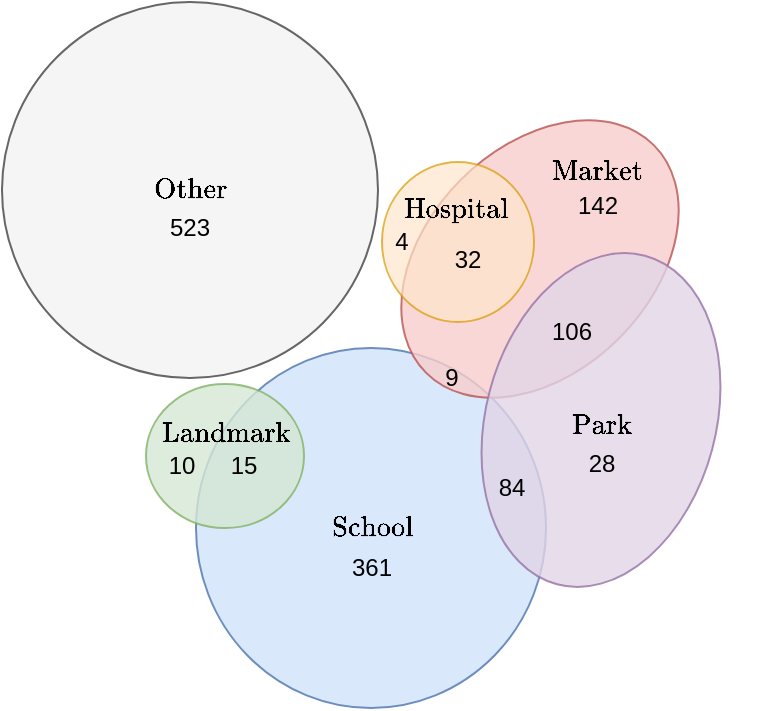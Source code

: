 <mxfile version="18.0.7" type="device"><diagram id="AmDZlN_8b6B3aT3WaTF9" name="Page-1"><mxGraphModel dx="779" dy="478" grid="1" gridSize="10" guides="1" tooltips="1" connect="1" arrows="1" fold="1" page="1" pageScale="1" pageWidth="1169" pageHeight="827" math="1" shadow="0"><root><mxCell id="0"/><mxCell id="1" parent="0"/><mxCell id="0gFHi6ll06mfFlxSmcVB-4" value="" style="ellipse;whiteSpace=wrap;html=1;fillColor=#dae8fc;strokeColor=#6c8ebf;strokeWidth=1;" parent="1" vertex="1"><mxGeometry x="387" y="400" width="175" height="180" as="geometry"/></mxCell><mxCell id="0gFHi6ll06mfFlxSmcVB-1" value="" style="ellipse;whiteSpace=wrap;html=1;fillColor=#f8cecc;rotation=45;strokeColor=#b85450;opacity=80;strokeWidth=1;" parent="1" vertex="1"><mxGeometry x="503" y="275" width="112" height="161" as="geometry"/></mxCell><mxCell id="0gFHi6ll06mfFlxSmcVB-2" value="" style="ellipse;whiteSpace=wrap;html=1;fillColor=#ffe6cc;strokeColor=#d79b00;opacity=70;strokeWidth=1;" parent="1" vertex="1"><mxGeometry x="480" y="307" width="76" height="80" as="geometry"/></mxCell><mxCell id="0gFHi6ll06mfFlxSmcVB-3" value="" style="ellipse;whiteSpace=wrap;html=1;fillColor=#e1d5e7;rotation=15;strokeColor=#9673a6;opacity=80;strokeWidth=1;" parent="1" vertex="1"><mxGeometry x="532" y="351" width="115" height="170" as="geometry"/></mxCell><mxCell id="0gFHi6ll06mfFlxSmcVB-7" value="" style="ellipse;whiteSpace=wrap;html=1;fillColor=#d5e8d4;strokeColor=#82b366;opacity=80;strokeWidth=1;" parent="1" vertex="1"><mxGeometry x="362" y="418" width="79" height="72" as="geometry"/></mxCell><mxCell id="0gFHi6ll06mfFlxSmcVB-8" value="" style="ellipse;whiteSpace=wrap;html=1;fillColor=#f5f5f5;fontColor=#333333;strokeColor=#666666;strokeWidth=1;" parent="1" vertex="1"><mxGeometry x="290" y="227" width="188" height="188" as="geometry"/></mxCell><mxCell id="0gFHi6ll06mfFlxSmcVB-9" value="$$\text{Market}$$" style="text;html=1;strokeColor=none;fillColor=none;align=center;verticalAlign=middle;whiteSpace=wrap;rounded=0;strokeWidth=1;" parent="1" vertex="1"><mxGeometry x="557.5" y="297" width="60" height="30" as="geometry"/></mxCell><mxCell id="0gFHi6ll06mfFlxSmcVB-10" value="$$\text{Hospital}$$" style="text;html=1;strokeColor=none;fillColor=none;align=center;verticalAlign=middle;whiteSpace=wrap;rounded=0;strokeWidth=1;" parent="1" vertex="1"><mxGeometry x="487" y="316" width="60" height="30" as="geometry"/></mxCell><mxCell id="0gFHi6ll06mfFlxSmcVB-11" value="$$\text{Park}$$" style="text;html=1;strokeColor=none;fillColor=none;align=center;verticalAlign=middle;whiteSpace=wrap;rounded=0;strokeWidth=1;" parent="1" vertex="1"><mxGeometry x="560" y="424" width="60" height="30" as="geometry"/></mxCell><mxCell id="0gFHi6ll06mfFlxSmcVB-12" value="$$\text{School}$$" style="text;html=1;strokeColor=none;fillColor=none;align=center;verticalAlign=middle;whiteSpace=wrap;rounded=0;strokeWidth=1;" parent="1" vertex="1"><mxGeometry x="444.5" y="475" width="60" height="30" as="geometry"/></mxCell><mxCell id="0gFHi6ll06mfFlxSmcVB-13" value="$$\text{Landmark}$$" style="text;html=1;strokeColor=none;fillColor=none;align=center;verticalAlign=middle;whiteSpace=wrap;rounded=0;strokeWidth=1;" parent="1" vertex="1"><mxGeometry x="371.5" y="428" width="60" height="30" as="geometry"/></mxCell><mxCell id="0gFHi6ll06mfFlxSmcVB-14" value="$$\text{Other}$$" style="text;html=1;strokeColor=none;fillColor=none;align=center;verticalAlign=middle;whiteSpace=wrap;rounded=0;strokeWidth=1;" parent="1" vertex="1"><mxGeometry x="354" y="306" width="60" height="30" as="geometry"/></mxCell><mxCell id="0gFHi6ll06mfFlxSmcVB-15" value="106" style="text;html=1;strokeColor=none;fillColor=none;align=center;verticalAlign=middle;whiteSpace=wrap;rounded=0;strokeWidth=1;" parent="1" vertex="1"><mxGeometry x="545" y="377" width="60" height="30" as="geometry"/></mxCell><mxCell id="0gFHi6ll06mfFlxSmcVB-16" value="9" style="text;html=1;strokeColor=none;fillColor=none;align=center;verticalAlign=middle;whiteSpace=wrap;rounded=0;strokeWidth=1;" parent="1" vertex="1"><mxGeometry x="485" y="400" width="60" height="30" as="geometry"/></mxCell><mxCell id="0gFHi6ll06mfFlxSmcVB-17" value="32" style="text;html=1;strokeColor=none;fillColor=none;align=center;verticalAlign=middle;whiteSpace=wrap;rounded=0;strokeWidth=1;" parent="1" vertex="1"><mxGeometry x="493" y="340.5" width="60" height="30" as="geometry"/></mxCell><mxCell id="0gFHi6ll06mfFlxSmcVB-18" value="84" style="text;html=1;strokeColor=none;fillColor=none;align=center;verticalAlign=middle;whiteSpace=wrap;rounded=0;strokeWidth=1;" parent="1" vertex="1"><mxGeometry x="515" y="455" width="60" height="30" as="geometry"/></mxCell><mxCell id="0gFHi6ll06mfFlxSmcVB-19" value="15" style="text;html=1;strokeColor=none;fillColor=none;align=center;verticalAlign=middle;whiteSpace=wrap;rounded=0;strokeWidth=1;" parent="1" vertex="1"><mxGeometry x="381" y="444" width="60" height="30" as="geometry"/></mxCell><mxCell id="0gFHi6ll06mfFlxSmcVB-20" value="142" style="text;html=1;strokeColor=none;fillColor=none;align=center;verticalAlign=middle;whiteSpace=wrap;rounded=0;strokeWidth=1;" parent="1" vertex="1"><mxGeometry x="558" y="314" width="60" height="30" as="geometry"/></mxCell><mxCell id="0gFHi6ll06mfFlxSmcVB-21" value="4" style="text;html=1;strokeColor=none;fillColor=none;align=center;verticalAlign=middle;whiteSpace=wrap;rounded=0;strokeWidth=1;" parent="1" vertex="1"><mxGeometry x="460" y="332" width="60" height="30" as="geometry"/></mxCell><mxCell id="0gFHi6ll06mfFlxSmcVB-22" value="361" style="text;html=1;strokeColor=none;fillColor=none;align=center;verticalAlign=middle;whiteSpace=wrap;rounded=0;strokeWidth=1;" parent="1" vertex="1"><mxGeometry x="444.5" y="495" width="60" height="30" as="geometry"/></mxCell><mxCell id="0gFHi6ll06mfFlxSmcVB-23" value="28" style="text;html=1;strokeColor=none;fillColor=none;align=center;verticalAlign=middle;whiteSpace=wrap;rounded=0;strokeWidth=1;" parent="1" vertex="1"><mxGeometry x="560" y="443" width="60" height="30" as="geometry"/></mxCell><mxCell id="0gFHi6ll06mfFlxSmcVB-24" value="10" style="text;html=1;strokeColor=none;fillColor=none;align=center;verticalAlign=middle;whiteSpace=wrap;rounded=0;strokeWidth=1;" parent="1" vertex="1"><mxGeometry x="350" y="444" width="60" height="30" as="geometry"/></mxCell><mxCell id="0gFHi6ll06mfFlxSmcVB-25" value="523" style="text;html=1;strokeColor=none;fillColor=none;align=center;verticalAlign=middle;whiteSpace=wrap;rounded=0;strokeWidth=1;" parent="1" vertex="1"><mxGeometry x="354" y="325" width="60" height="30" as="geometry"/></mxCell></root></mxGraphModel></diagram></mxfile>